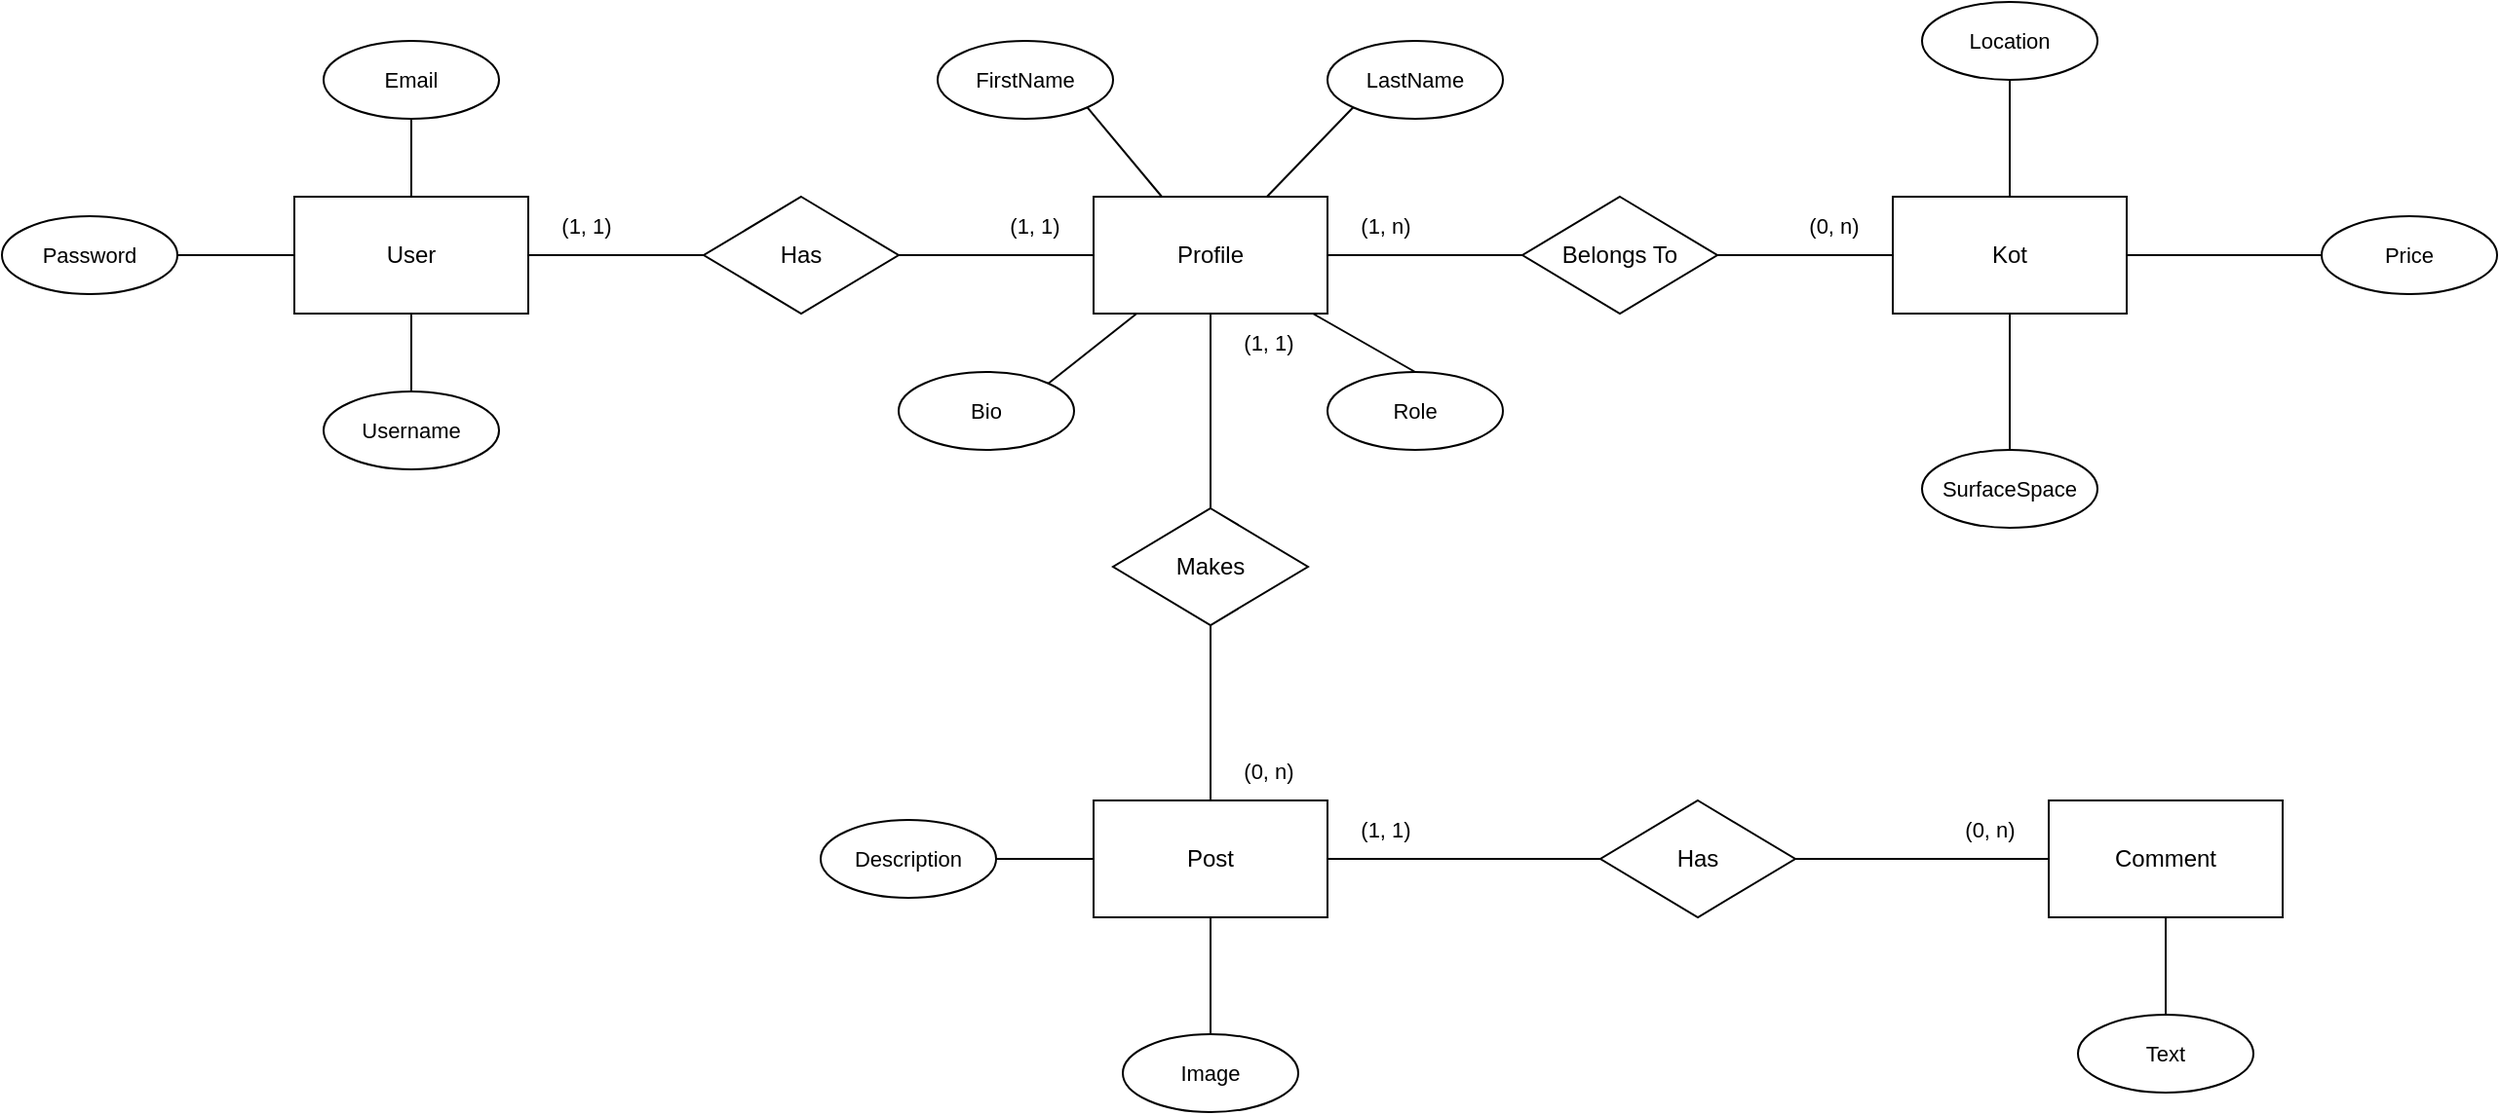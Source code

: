 <mxfile version="24.7.17">
  <diagram name="Page-1" id="KfccHBgPzF80LpU69QDz">
    <mxGraphModel dx="2764" dy="1027" grid="1" gridSize="10" guides="1" tooltips="1" connect="1" arrows="1" fold="1" page="1" pageScale="1" pageWidth="850" pageHeight="1100" math="0" shadow="0">
      <root>
        <mxCell id="0" />
        <mxCell id="1" parent="0" />
        <mxCell id="wluxJrqz4NRpJEGgYyN2-7" style="rounded=0;orthogonalLoop=1;jettySize=auto;html=1;exitX=1;exitY=0.5;exitDx=0;exitDy=0;endArrow=none;endFill=0;" edge="1" parent="1" source="wluxJrqz4NRpJEGgYyN2-1" target="wluxJrqz4NRpJEGgYyN2-6">
          <mxGeometry relative="1" as="geometry" />
        </mxCell>
        <mxCell id="wluxJrqz4NRpJEGgYyN2-1" value="User" style="rounded=0;whiteSpace=wrap;html=1;" vertex="1" parent="1">
          <mxGeometry x="90" y="250" width="120" height="60" as="geometry" />
        </mxCell>
        <mxCell id="wluxJrqz4NRpJEGgYyN2-10" style="edgeStyle=none;shape=connector;rounded=0;orthogonalLoop=1;jettySize=auto;html=1;exitX=1;exitY=0.5;exitDx=0;exitDy=0;strokeColor=default;align=center;verticalAlign=middle;fontFamily=Helvetica;fontSize=11;fontColor=default;labelBackgroundColor=default;endArrow=none;endFill=0;" edge="1" parent="1" source="wluxJrqz4NRpJEGgYyN2-2" target="wluxJrqz4NRpJEGgYyN2-9">
          <mxGeometry relative="1" as="geometry" />
        </mxCell>
        <mxCell id="wluxJrqz4NRpJEGgYyN2-13" style="edgeStyle=none;shape=connector;rounded=0;orthogonalLoop=1;jettySize=auto;html=1;exitX=0.5;exitY=1;exitDx=0;exitDy=0;strokeColor=default;align=center;verticalAlign=middle;fontFamily=Helvetica;fontSize=11;fontColor=default;labelBackgroundColor=default;endArrow=none;endFill=0;" edge="1" parent="1" source="wluxJrqz4NRpJEGgYyN2-2" target="wluxJrqz4NRpJEGgYyN2-12">
          <mxGeometry relative="1" as="geometry" />
        </mxCell>
        <mxCell id="wluxJrqz4NRpJEGgYyN2-2" value="Profile" style="rounded=0;whiteSpace=wrap;html=1;" vertex="1" parent="1">
          <mxGeometry x="500" y="250" width="120" height="60" as="geometry" />
        </mxCell>
        <mxCell id="wluxJrqz4NRpJEGgYyN2-11" style="edgeStyle=none;shape=connector;rounded=0;orthogonalLoop=1;jettySize=auto;html=1;exitX=0;exitY=0.5;exitDx=0;exitDy=0;strokeColor=default;align=center;verticalAlign=middle;fontFamily=Helvetica;fontSize=11;fontColor=default;labelBackgroundColor=default;endArrow=none;endFill=0;" edge="1" parent="1" source="wluxJrqz4NRpJEGgYyN2-3" target="wluxJrqz4NRpJEGgYyN2-9">
          <mxGeometry relative="1" as="geometry" />
        </mxCell>
        <mxCell id="wluxJrqz4NRpJEGgYyN2-44" style="edgeStyle=none;shape=connector;rounded=0;orthogonalLoop=1;jettySize=auto;html=1;exitX=0.5;exitY=1;exitDx=0;exitDy=0;entryX=0.5;entryY=0;entryDx=0;entryDy=0;strokeColor=default;align=center;verticalAlign=middle;fontFamily=Helvetica;fontSize=11;fontColor=default;labelBackgroundColor=default;endArrow=none;endFill=0;" edge="1" parent="1" source="wluxJrqz4NRpJEGgYyN2-3" target="wluxJrqz4NRpJEGgYyN2-43">
          <mxGeometry relative="1" as="geometry" />
        </mxCell>
        <mxCell id="wluxJrqz4NRpJEGgYyN2-45" style="edgeStyle=none;shape=connector;rounded=0;orthogonalLoop=1;jettySize=auto;html=1;exitX=1;exitY=0.5;exitDx=0;exitDy=0;strokeColor=default;align=center;verticalAlign=middle;fontFamily=Helvetica;fontSize=11;fontColor=default;labelBackgroundColor=default;endArrow=none;endFill=0;" edge="1" parent="1" source="wluxJrqz4NRpJEGgYyN2-3" target="wluxJrqz4NRpJEGgYyN2-42">
          <mxGeometry relative="1" as="geometry" />
        </mxCell>
        <mxCell id="wluxJrqz4NRpJEGgYyN2-46" style="edgeStyle=none;shape=connector;rounded=0;orthogonalLoop=1;jettySize=auto;html=1;exitX=0.5;exitY=0;exitDx=0;exitDy=0;strokeColor=default;align=center;verticalAlign=middle;fontFamily=Helvetica;fontSize=11;fontColor=default;labelBackgroundColor=default;endArrow=none;endFill=0;" edge="1" parent="1" source="wluxJrqz4NRpJEGgYyN2-3" target="wluxJrqz4NRpJEGgYyN2-41">
          <mxGeometry relative="1" as="geometry" />
        </mxCell>
        <mxCell id="wluxJrqz4NRpJEGgYyN2-3" value="Kot" style="rounded=0;whiteSpace=wrap;html=1;" vertex="1" parent="1">
          <mxGeometry x="910" y="250" width="120" height="60" as="geometry" />
        </mxCell>
        <mxCell id="wluxJrqz4NRpJEGgYyN2-16" style="edgeStyle=none;shape=connector;rounded=0;orthogonalLoop=1;jettySize=auto;html=1;exitX=1;exitY=0.5;exitDx=0;exitDy=0;strokeColor=default;align=center;verticalAlign=middle;fontFamily=Helvetica;fontSize=11;fontColor=default;labelBackgroundColor=default;endArrow=none;endFill=0;" edge="1" parent="1" source="wluxJrqz4NRpJEGgYyN2-4" target="wluxJrqz4NRpJEGgYyN2-15">
          <mxGeometry relative="1" as="geometry" />
        </mxCell>
        <mxCell id="wluxJrqz4NRpJEGgYyN2-4" value="Post" style="rounded=0;whiteSpace=wrap;html=1;" vertex="1" parent="1">
          <mxGeometry x="500" y="560" width="120" height="60" as="geometry" />
        </mxCell>
        <mxCell id="wluxJrqz4NRpJEGgYyN2-52" style="edgeStyle=none;shape=connector;rounded=0;orthogonalLoop=1;jettySize=auto;html=1;exitX=0.5;exitY=1;exitDx=0;exitDy=0;strokeColor=default;align=center;verticalAlign=middle;fontFamily=Helvetica;fontSize=11;fontColor=default;labelBackgroundColor=default;endArrow=none;endFill=0;" edge="1" parent="1" source="wluxJrqz4NRpJEGgYyN2-5" target="wluxJrqz4NRpJEGgYyN2-51">
          <mxGeometry relative="1" as="geometry" />
        </mxCell>
        <mxCell id="wluxJrqz4NRpJEGgYyN2-5" value="Comment" style="rounded=0;whiteSpace=wrap;html=1;" vertex="1" parent="1">
          <mxGeometry x="990" y="560" width="120" height="60" as="geometry" />
        </mxCell>
        <mxCell id="wluxJrqz4NRpJEGgYyN2-8" style="edgeStyle=none;shape=connector;rounded=0;orthogonalLoop=1;jettySize=auto;html=1;exitX=1;exitY=0.5;exitDx=0;exitDy=0;strokeColor=default;align=center;verticalAlign=middle;fontFamily=Helvetica;fontSize=11;fontColor=default;labelBackgroundColor=default;endArrow=none;endFill=0;" edge="1" parent="1" source="wluxJrqz4NRpJEGgYyN2-6" target="wluxJrqz4NRpJEGgYyN2-2">
          <mxGeometry relative="1" as="geometry" />
        </mxCell>
        <mxCell id="wluxJrqz4NRpJEGgYyN2-6" value="Has" style="rhombus;whiteSpace=wrap;html=1;" vertex="1" parent="1">
          <mxGeometry x="300" y="250" width="100" height="60" as="geometry" />
        </mxCell>
        <mxCell id="wluxJrqz4NRpJEGgYyN2-9" value="Belongs To" style="rhombus;whiteSpace=wrap;html=1;" vertex="1" parent="1">
          <mxGeometry x="720" y="250" width="100" height="60" as="geometry" />
        </mxCell>
        <mxCell id="wluxJrqz4NRpJEGgYyN2-14" style="edgeStyle=none;shape=connector;rounded=0;orthogonalLoop=1;jettySize=auto;html=1;exitX=0.5;exitY=1;exitDx=0;exitDy=0;strokeColor=default;align=center;verticalAlign=middle;fontFamily=Helvetica;fontSize=11;fontColor=default;labelBackgroundColor=default;endArrow=none;endFill=0;" edge="1" parent="1" source="wluxJrqz4NRpJEGgYyN2-12" target="wluxJrqz4NRpJEGgYyN2-4">
          <mxGeometry relative="1" as="geometry" />
        </mxCell>
        <mxCell id="wluxJrqz4NRpJEGgYyN2-12" value="Makes" style="rhombus;whiteSpace=wrap;html=1;" vertex="1" parent="1">
          <mxGeometry x="510" y="410" width="100" height="60" as="geometry" />
        </mxCell>
        <mxCell id="wluxJrqz4NRpJEGgYyN2-17" style="edgeStyle=none;shape=connector;rounded=0;orthogonalLoop=1;jettySize=auto;html=1;exitX=1;exitY=0.5;exitDx=0;exitDy=0;strokeColor=default;align=center;verticalAlign=middle;fontFamily=Helvetica;fontSize=11;fontColor=default;labelBackgroundColor=default;endArrow=none;endFill=0;" edge="1" parent="1" source="wluxJrqz4NRpJEGgYyN2-15" target="wluxJrqz4NRpJEGgYyN2-5">
          <mxGeometry relative="1" as="geometry" />
        </mxCell>
        <mxCell id="wluxJrqz4NRpJEGgYyN2-15" value="Has" style="rhombus;whiteSpace=wrap;html=1;" vertex="1" parent="1">
          <mxGeometry x="760" y="560" width="100" height="60" as="geometry" />
        </mxCell>
        <mxCell id="wluxJrqz4NRpJEGgYyN2-18" value="(1, 1)" style="text;html=1;align=center;verticalAlign=middle;whiteSpace=wrap;rounded=0;fontFamily=Helvetica;fontSize=11;fontColor=default;labelBackgroundColor=default;" vertex="1" parent="1">
          <mxGeometry x="210" y="250" width="60" height="30" as="geometry" />
        </mxCell>
        <mxCell id="wluxJrqz4NRpJEGgYyN2-19" value="(1, 1)" style="text;html=1;align=center;verticalAlign=middle;whiteSpace=wrap;rounded=0;fontFamily=Helvetica;fontSize=11;fontColor=default;labelBackgroundColor=default;" vertex="1" parent="1">
          <mxGeometry x="440" y="250" width="60" height="30" as="geometry" />
        </mxCell>
        <mxCell id="wluxJrqz4NRpJEGgYyN2-20" value="(1, 1)" style="text;html=1;align=center;verticalAlign=middle;whiteSpace=wrap;rounded=0;fontFamily=Helvetica;fontSize=11;fontColor=default;labelBackgroundColor=default;" vertex="1" parent="1">
          <mxGeometry x="560" y="310" width="60" height="30" as="geometry" />
        </mxCell>
        <mxCell id="wluxJrqz4NRpJEGgYyN2-21" value="(1, 1)" style="text;html=1;align=center;verticalAlign=middle;whiteSpace=wrap;rounded=0;fontFamily=Helvetica;fontSize=11;fontColor=default;labelBackgroundColor=default;" vertex="1" parent="1">
          <mxGeometry x="620" y="560" width="60" height="30" as="geometry" />
        </mxCell>
        <mxCell id="wluxJrqz4NRpJEGgYyN2-22" value="(0, n)" style="text;html=1;align=center;verticalAlign=middle;whiteSpace=wrap;rounded=0;fontFamily=Helvetica;fontSize=11;fontColor=default;labelBackgroundColor=default;" vertex="1" parent="1">
          <mxGeometry x="930" y="560" width="60" height="30" as="geometry" />
        </mxCell>
        <mxCell id="wluxJrqz4NRpJEGgYyN2-23" value="(0, n)" style="text;html=1;align=center;verticalAlign=middle;whiteSpace=wrap;rounded=0;fontFamily=Helvetica;fontSize=11;fontColor=default;labelBackgroundColor=default;" vertex="1" parent="1">
          <mxGeometry x="850" y="250" width="60" height="30" as="geometry" />
        </mxCell>
        <mxCell id="wluxJrqz4NRpJEGgYyN2-24" value="(1, n)" style="text;html=1;align=center;verticalAlign=middle;whiteSpace=wrap;rounded=0;fontFamily=Helvetica;fontSize=11;fontColor=default;labelBackgroundColor=default;" vertex="1" parent="1">
          <mxGeometry x="620" y="250" width="60" height="30" as="geometry" />
        </mxCell>
        <mxCell id="wluxJrqz4NRpJEGgYyN2-25" value="(0, n)" style="text;html=1;align=center;verticalAlign=middle;whiteSpace=wrap;rounded=0;fontFamily=Helvetica;fontSize=11;fontColor=default;labelBackgroundColor=default;" vertex="1" parent="1">
          <mxGeometry x="560" y="530" width="60" height="30" as="geometry" />
        </mxCell>
        <mxCell id="wluxJrqz4NRpJEGgYyN2-29" style="edgeStyle=none;shape=connector;rounded=0;orthogonalLoop=1;jettySize=auto;html=1;exitX=0.5;exitY=1;exitDx=0;exitDy=0;strokeColor=default;align=center;verticalAlign=middle;fontFamily=Helvetica;fontSize=11;fontColor=default;labelBackgroundColor=default;endArrow=none;endFill=0;" edge="1" parent="1" source="wluxJrqz4NRpJEGgYyN2-26" target="wluxJrqz4NRpJEGgYyN2-1">
          <mxGeometry relative="1" as="geometry" />
        </mxCell>
        <mxCell id="wluxJrqz4NRpJEGgYyN2-26" value="Email" style="ellipse;whiteSpace=wrap;html=1;fontFamily=Helvetica;fontSize=11;fontColor=default;labelBackgroundColor=default;" vertex="1" parent="1">
          <mxGeometry x="105" y="170" width="90" height="40" as="geometry" />
        </mxCell>
        <mxCell id="wluxJrqz4NRpJEGgYyN2-30" style="edgeStyle=none;shape=connector;rounded=0;orthogonalLoop=1;jettySize=auto;html=1;exitX=1;exitY=0.5;exitDx=0;exitDy=0;strokeColor=default;align=center;verticalAlign=middle;fontFamily=Helvetica;fontSize=11;fontColor=default;labelBackgroundColor=default;endArrow=none;endFill=0;" edge="1" parent="1" source="wluxJrqz4NRpJEGgYyN2-27" target="wluxJrqz4NRpJEGgYyN2-1">
          <mxGeometry relative="1" as="geometry" />
        </mxCell>
        <mxCell id="wluxJrqz4NRpJEGgYyN2-27" value="Password" style="ellipse;whiteSpace=wrap;html=1;fontFamily=Helvetica;fontSize=11;fontColor=default;labelBackgroundColor=default;" vertex="1" parent="1">
          <mxGeometry x="-60" y="260" width="90" height="40" as="geometry" />
        </mxCell>
        <mxCell id="wluxJrqz4NRpJEGgYyN2-31" style="edgeStyle=none;shape=connector;rounded=0;orthogonalLoop=1;jettySize=auto;html=1;exitX=0.5;exitY=0;exitDx=0;exitDy=0;strokeColor=default;align=center;verticalAlign=middle;fontFamily=Helvetica;fontSize=11;fontColor=default;labelBackgroundColor=default;endArrow=none;endFill=0;" edge="1" parent="1" source="wluxJrqz4NRpJEGgYyN2-28" target="wluxJrqz4NRpJEGgYyN2-1">
          <mxGeometry relative="1" as="geometry" />
        </mxCell>
        <mxCell id="wluxJrqz4NRpJEGgYyN2-28" value="Username" style="ellipse;whiteSpace=wrap;html=1;fontFamily=Helvetica;fontSize=11;fontColor=default;labelBackgroundColor=default;" vertex="1" parent="1">
          <mxGeometry x="105" y="350" width="90" height="40" as="geometry" />
        </mxCell>
        <mxCell id="wluxJrqz4NRpJEGgYyN2-37" style="edgeStyle=none;shape=connector;rounded=0;orthogonalLoop=1;jettySize=auto;html=1;exitX=1;exitY=1;exitDx=0;exitDy=0;strokeColor=default;align=center;verticalAlign=middle;fontFamily=Helvetica;fontSize=11;fontColor=default;labelBackgroundColor=default;endArrow=none;endFill=0;" edge="1" parent="1" source="wluxJrqz4NRpJEGgYyN2-32" target="wluxJrqz4NRpJEGgYyN2-2">
          <mxGeometry relative="1" as="geometry" />
        </mxCell>
        <mxCell id="wluxJrqz4NRpJEGgYyN2-32" value="FirstName" style="ellipse;whiteSpace=wrap;html=1;fontFamily=Helvetica;fontSize=11;fontColor=default;labelBackgroundColor=default;" vertex="1" parent="1">
          <mxGeometry x="420" y="170" width="90" height="40" as="geometry" />
        </mxCell>
        <mxCell id="wluxJrqz4NRpJEGgYyN2-38" style="edgeStyle=none;shape=connector;rounded=0;orthogonalLoop=1;jettySize=auto;html=1;exitX=0;exitY=1;exitDx=0;exitDy=0;strokeColor=default;align=center;verticalAlign=middle;fontFamily=Helvetica;fontSize=11;fontColor=default;labelBackgroundColor=default;endArrow=none;endFill=0;" edge="1" parent="1" source="wluxJrqz4NRpJEGgYyN2-33" target="wluxJrqz4NRpJEGgYyN2-2">
          <mxGeometry relative="1" as="geometry" />
        </mxCell>
        <mxCell id="wluxJrqz4NRpJEGgYyN2-33" value="LastName" style="ellipse;whiteSpace=wrap;html=1;fontFamily=Helvetica;fontSize=11;fontColor=default;labelBackgroundColor=default;" vertex="1" parent="1">
          <mxGeometry x="620" y="170" width="90" height="40" as="geometry" />
        </mxCell>
        <mxCell id="wluxJrqz4NRpJEGgYyN2-39" style="edgeStyle=none;shape=connector;rounded=0;orthogonalLoop=1;jettySize=auto;html=1;exitX=1;exitY=0;exitDx=0;exitDy=0;strokeColor=default;align=center;verticalAlign=middle;fontFamily=Helvetica;fontSize=11;fontColor=default;labelBackgroundColor=default;endArrow=none;endFill=0;" edge="1" parent="1" source="wluxJrqz4NRpJEGgYyN2-34" target="wluxJrqz4NRpJEGgYyN2-2">
          <mxGeometry relative="1" as="geometry" />
        </mxCell>
        <mxCell id="wluxJrqz4NRpJEGgYyN2-34" value="Bio" style="ellipse;whiteSpace=wrap;html=1;fontFamily=Helvetica;fontSize=11;fontColor=default;labelBackgroundColor=default;" vertex="1" parent="1">
          <mxGeometry x="400" y="340" width="90" height="40" as="geometry" />
        </mxCell>
        <mxCell id="wluxJrqz4NRpJEGgYyN2-40" style="edgeStyle=none;shape=connector;rounded=0;orthogonalLoop=1;jettySize=auto;html=1;exitX=0.5;exitY=0;exitDx=0;exitDy=0;strokeColor=default;align=center;verticalAlign=middle;fontFamily=Helvetica;fontSize=11;fontColor=default;labelBackgroundColor=default;endArrow=none;endFill=0;" edge="1" parent="1" source="wluxJrqz4NRpJEGgYyN2-36" target="wluxJrqz4NRpJEGgYyN2-2">
          <mxGeometry relative="1" as="geometry" />
        </mxCell>
        <mxCell id="wluxJrqz4NRpJEGgYyN2-36" value="Role" style="ellipse;whiteSpace=wrap;html=1;fontFamily=Helvetica;fontSize=11;fontColor=default;labelBackgroundColor=default;" vertex="1" parent="1">
          <mxGeometry x="620" y="340" width="90" height="40" as="geometry" />
        </mxCell>
        <mxCell id="wluxJrqz4NRpJEGgYyN2-41" value="Location" style="ellipse;whiteSpace=wrap;html=1;fontFamily=Helvetica;fontSize=11;fontColor=default;labelBackgroundColor=default;" vertex="1" parent="1">
          <mxGeometry x="925" y="150" width="90" height="40" as="geometry" />
        </mxCell>
        <mxCell id="wluxJrqz4NRpJEGgYyN2-42" value="Price" style="ellipse;whiteSpace=wrap;html=1;fontFamily=Helvetica;fontSize=11;fontColor=default;labelBackgroundColor=default;" vertex="1" parent="1">
          <mxGeometry x="1130" y="260" width="90" height="40" as="geometry" />
        </mxCell>
        <mxCell id="wluxJrqz4NRpJEGgYyN2-43" value="SurfaceSpace" style="ellipse;whiteSpace=wrap;html=1;fontFamily=Helvetica;fontSize=11;fontColor=default;labelBackgroundColor=default;" vertex="1" parent="1">
          <mxGeometry x="925" y="380" width="90" height="40" as="geometry" />
        </mxCell>
        <mxCell id="wluxJrqz4NRpJEGgYyN2-49" style="edgeStyle=none;shape=connector;rounded=0;orthogonalLoop=1;jettySize=auto;html=1;exitX=1;exitY=0.5;exitDx=0;exitDy=0;strokeColor=default;align=center;verticalAlign=middle;fontFamily=Helvetica;fontSize=11;fontColor=default;labelBackgroundColor=default;endArrow=none;endFill=0;" edge="1" parent="1" source="wluxJrqz4NRpJEGgYyN2-47" target="wluxJrqz4NRpJEGgYyN2-4">
          <mxGeometry relative="1" as="geometry" />
        </mxCell>
        <mxCell id="wluxJrqz4NRpJEGgYyN2-47" value="Description" style="ellipse;whiteSpace=wrap;html=1;fontFamily=Helvetica;fontSize=11;fontColor=default;labelBackgroundColor=default;" vertex="1" parent="1">
          <mxGeometry x="360" y="570" width="90" height="40" as="geometry" />
        </mxCell>
        <mxCell id="wluxJrqz4NRpJEGgYyN2-50" style="edgeStyle=none;shape=connector;rounded=0;orthogonalLoop=1;jettySize=auto;html=1;exitX=0.5;exitY=0;exitDx=0;exitDy=0;strokeColor=default;align=center;verticalAlign=middle;fontFamily=Helvetica;fontSize=11;fontColor=default;labelBackgroundColor=default;endArrow=none;endFill=0;" edge="1" parent="1" source="wluxJrqz4NRpJEGgYyN2-48" target="wluxJrqz4NRpJEGgYyN2-4">
          <mxGeometry relative="1" as="geometry" />
        </mxCell>
        <mxCell id="wluxJrqz4NRpJEGgYyN2-48" value="Image" style="ellipse;whiteSpace=wrap;html=1;fontFamily=Helvetica;fontSize=11;fontColor=default;labelBackgroundColor=default;" vertex="1" parent="1">
          <mxGeometry x="515" y="680" width="90" height="40" as="geometry" />
        </mxCell>
        <mxCell id="wluxJrqz4NRpJEGgYyN2-51" value="Text" style="ellipse;whiteSpace=wrap;html=1;fontFamily=Helvetica;fontSize=11;fontColor=default;labelBackgroundColor=default;" vertex="1" parent="1">
          <mxGeometry x="1005" y="670" width="90" height="40" as="geometry" />
        </mxCell>
      </root>
    </mxGraphModel>
  </diagram>
</mxfile>
